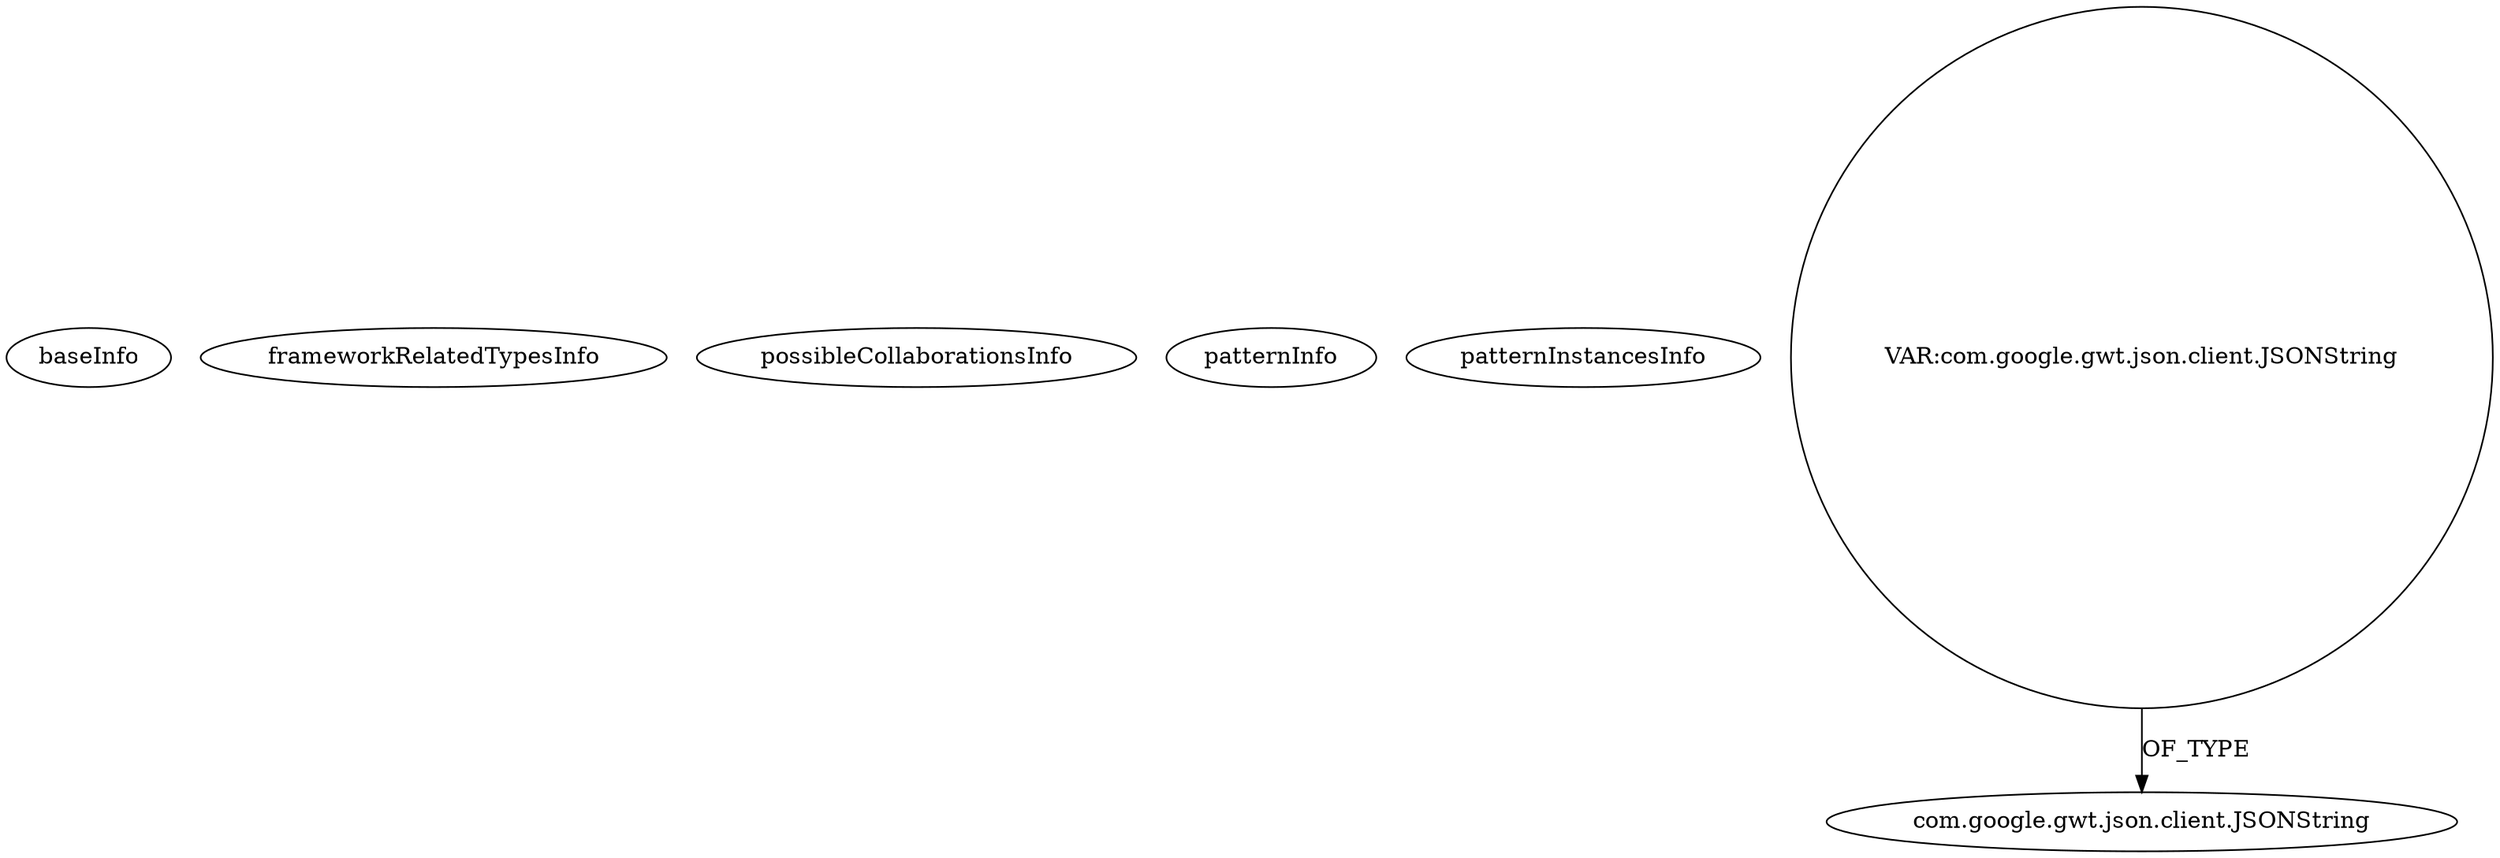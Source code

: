 digraph {
baseInfo[graphId=1702,category="pattern",isAnonymous=false,possibleRelation=false]
frameworkRelatedTypesInfo[]
possibleCollaborationsInfo[]
patternInfo[frequency=4.0,patternRootClient=null]
patternInstancesInfo[0="rwl-GoogleMapWidget~/rwl-GoogleMapWidget/GoogleMapWidget-master/src/main/java/org/vaadin/hezamu/googlemapwidget/widgetset/client/ui/VGoogleMap.java~MarkerRetrieveCommand~4442",1="daonb-obudget~/daonb-obudget/obudget-master/src/client/src/org/obudget/client/Application.java~Application~1154",2="daonb-obudget~/daonb-obudget/obudget-master/src/client/src/org/obudget/client/BudgetSuggestionOracle.java~BudgetSuggestionOracle~1160",3="neilsh-gwtfb~/neilsh-gwtfb/gwtfb-master/GwtFB/src/com/gwtfb/client/UserInfoViewController.java~UserInfoViewController~4138"]
43[label="com.google.gwt.json.client.JSONString",vertexType="FRAMEWORK_CLASS_TYPE",isFrameworkType=false]
70[label="VAR:com.google.gwt.json.client.JSONString",vertexType="VARIABLE_EXPRESION",isFrameworkType=false,shape=circle]
70->43[label="OF_TYPE"]
}
